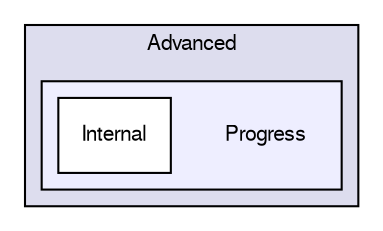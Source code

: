 digraph "Progress" {
  compound=true
  node [ fontsize="10", fontname="FreeSans"];
  edge [ labelfontsize="10", labelfontname="FreeSans"];
  subgraph clusterdir_9df8ad4f408ea532d904f00938df162c {
    graph [ bgcolor="#ddddee", pencolor="black", label="Advanced" fontname="FreeSans", fontsize="10", URL="dir_9df8ad4f408ea532d904f00938df162c.html"]
  subgraph clusterdir_cb33c22005f5d7e118cd6e9ebb5a4094 {
    graph [ bgcolor="#eeeeff", pencolor="black", label="" URL="dir_cb33c22005f5d7e118cd6e9ebb5a4094.html"];
    dir_cb33c22005f5d7e118cd6e9ebb5a4094 [shape=plaintext label="Progress"];
    dir_9c4bbdbd57e92d8bd7c36d644f4aa419 [shape=box label="Internal" color="black" fillcolor="white" style="filled" URL="dir_9c4bbdbd57e92d8bd7c36d644f4aa419.html"];
  }
  }
}
